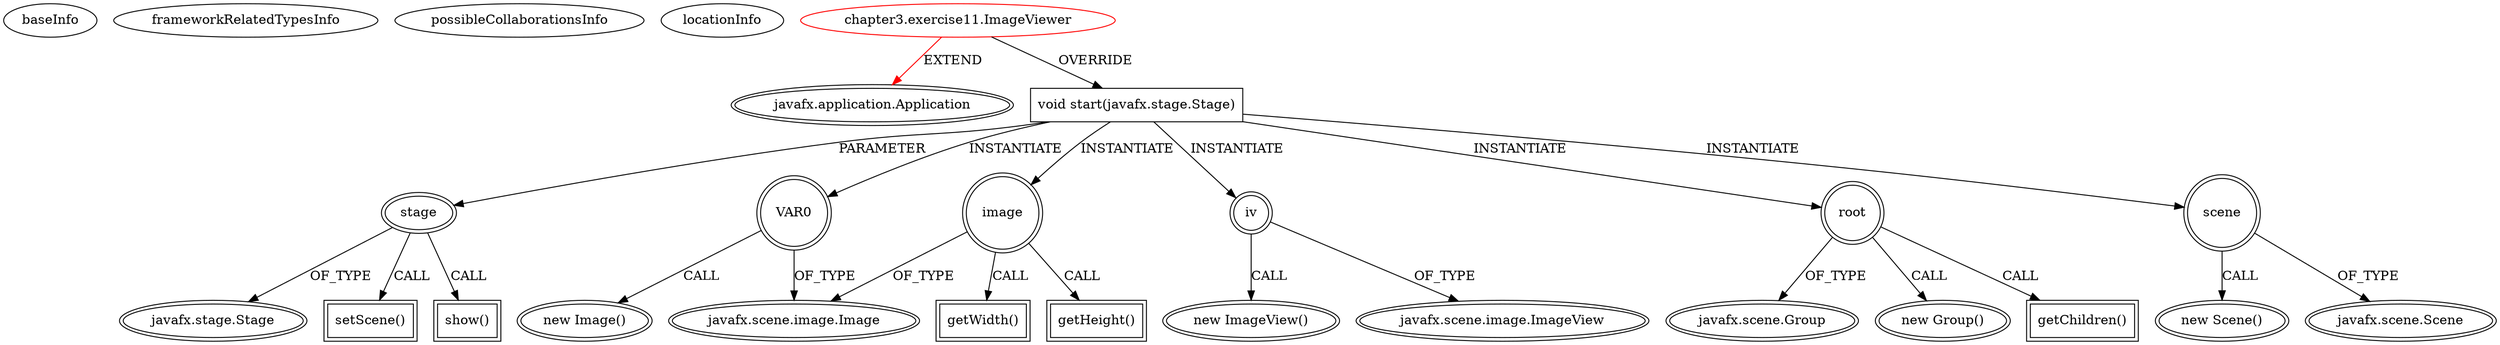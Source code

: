 digraph {
baseInfo[graphId=4497,category="extension_graph",isAnonymous=false,possibleRelation=false]
frameworkRelatedTypesInfo[0="javafx.application.Application"]
possibleCollaborationsInfo[]
locationInfo[projectName="tatsuyafw-java8-training",filePath="/tatsuyafw-java8-training/java8-training-master/src/chapter3/exercise11/ImageViewer.java",contextSignature="ImageViewer",graphId="4497"]
0[label="chapter3.exercise11.ImageViewer",vertexType="ROOT_CLIENT_CLASS_DECLARATION",isFrameworkType=false,color=red]
1[label="javafx.application.Application",vertexType="FRAMEWORK_CLASS_TYPE",isFrameworkType=true,peripheries=2]
2[label="void start(javafx.stage.Stage)",vertexType="OVERRIDING_METHOD_DECLARATION",isFrameworkType=false,shape=box]
3[label="stage",vertexType="PARAMETER_DECLARATION",isFrameworkType=true,peripheries=2]
4[label="javafx.stage.Stage",vertexType="FRAMEWORK_CLASS_TYPE",isFrameworkType=true,peripheries=2]
6[label="VAR0",vertexType="VARIABLE_EXPRESION",isFrameworkType=true,peripheries=2,shape=circle]
7[label="javafx.scene.image.Image",vertexType="FRAMEWORK_CLASS_TYPE",isFrameworkType=true,peripheries=2]
5[label="new Image()",vertexType="CONSTRUCTOR_CALL",isFrameworkType=true,peripheries=2]
8[label="image",vertexType="VARIABLE_EXPRESION",isFrameworkType=true,peripheries=2,shape=circle]
9[label="getWidth()",vertexType="INSIDE_CALL",isFrameworkType=true,peripheries=2,shape=box]
12[label="getHeight()",vertexType="INSIDE_CALL",isFrameworkType=true,peripheries=2,shape=box]
14[label="iv",vertexType="VARIABLE_EXPRESION",isFrameworkType=true,peripheries=2,shape=circle]
15[label="javafx.scene.image.ImageView",vertexType="FRAMEWORK_CLASS_TYPE",isFrameworkType=true,peripheries=2]
13[label="new ImageView()",vertexType="CONSTRUCTOR_CALL",isFrameworkType=true,peripheries=2]
17[label="root",vertexType="VARIABLE_EXPRESION",isFrameworkType=true,peripheries=2,shape=circle]
18[label="javafx.scene.Group",vertexType="FRAMEWORK_CLASS_TYPE",isFrameworkType=true,peripheries=2]
16[label="new Group()",vertexType="CONSTRUCTOR_CALL",isFrameworkType=true,peripheries=2]
20[label="scene",vertexType="VARIABLE_EXPRESION",isFrameworkType=true,peripheries=2,shape=circle]
21[label="javafx.scene.Scene",vertexType="FRAMEWORK_CLASS_TYPE",isFrameworkType=true,peripheries=2]
19[label="new Scene()",vertexType="CONSTRUCTOR_CALL",isFrameworkType=true,peripheries=2]
23[label="getChildren()",vertexType="INSIDE_CALL",isFrameworkType=true,peripheries=2,shape=box]
25[label="setScene()",vertexType="INSIDE_CALL",isFrameworkType=true,peripheries=2,shape=box]
27[label="show()",vertexType="INSIDE_CALL",isFrameworkType=true,peripheries=2,shape=box]
0->1[label="EXTEND",color=red]
0->2[label="OVERRIDE"]
3->4[label="OF_TYPE"]
2->3[label="PARAMETER"]
2->6[label="INSTANTIATE"]
6->7[label="OF_TYPE"]
6->5[label="CALL"]
2->8[label="INSTANTIATE"]
8->7[label="OF_TYPE"]
8->9[label="CALL"]
8->12[label="CALL"]
2->14[label="INSTANTIATE"]
14->15[label="OF_TYPE"]
14->13[label="CALL"]
2->17[label="INSTANTIATE"]
17->18[label="OF_TYPE"]
17->16[label="CALL"]
2->20[label="INSTANTIATE"]
20->21[label="OF_TYPE"]
20->19[label="CALL"]
17->23[label="CALL"]
3->25[label="CALL"]
3->27[label="CALL"]
}
